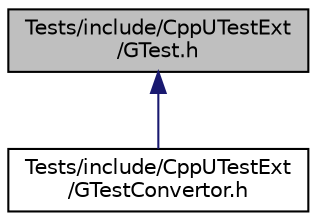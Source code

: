 digraph "Tests/include/CppUTestExt/GTest.h"
{
 // LATEX_PDF_SIZE
  edge [fontname="Helvetica",fontsize="10",labelfontname="Helvetica",labelfontsize="10"];
  node [fontname="Helvetica",fontsize="10",shape=record];
  Node1 [label="Tests/include/CppUTestExt\l/GTest.h",height=0.2,width=0.4,color="black", fillcolor="grey75", style="filled", fontcolor="black",tooltip=" "];
  Node1 -> Node2 [dir="back",color="midnightblue",fontsize="10",style="solid",fontname="Helvetica"];
  Node2 [label="Tests/include/CppUTestExt\l/GTestConvertor.h",height=0.2,width=0.4,color="black", fillcolor="white", style="filled",URL="$_g_test_convertor_8h.html",tooltip=" "];
}
